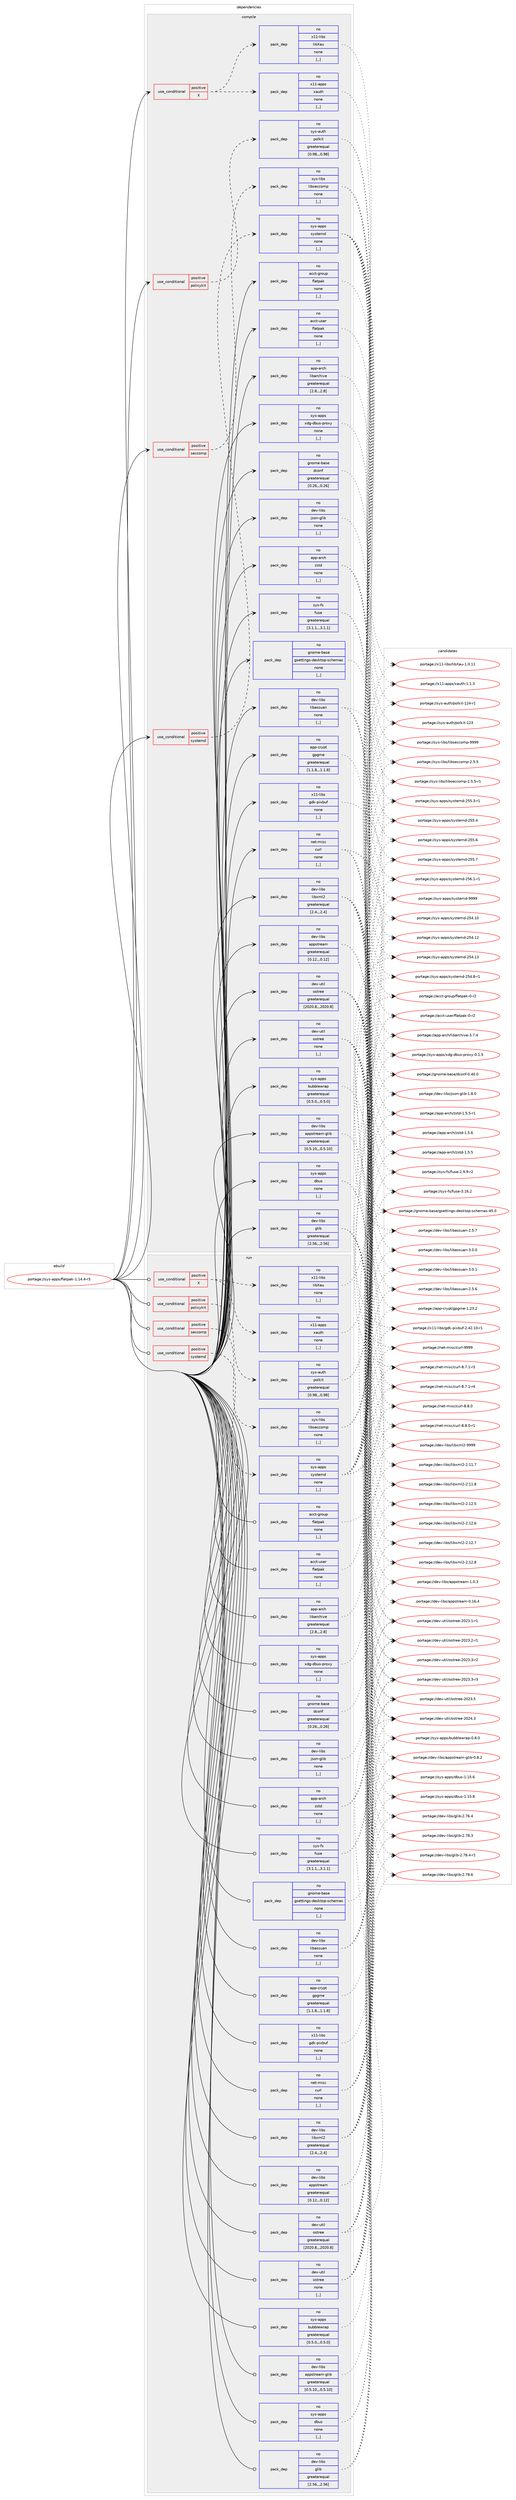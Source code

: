 digraph prolog {

# *************
# Graph options
# *************

newrank=true;
concentrate=true;
compound=true;
graph [rankdir=LR,fontname=Helvetica,fontsize=10,ranksep=1.5];#, ranksep=2.5, nodesep=0.2];
edge  [arrowhead=vee];
node  [fontname=Helvetica,fontsize=10];

# **********
# The ebuild
# **********

subgraph cluster_leftcol {
color=gray;
rank=same;
label=<<i>ebuild</i>>;
id [label="portage://sys-apps/flatpak-1.14.4-r3", color=red, width=4, href="../sys-apps/flatpak-1.14.4-r3.svg"];
}

# ****************
# The dependencies
# ****************

subgraph cluster_midcol {
color=gray;
label=<<i>dependencies</i>>;
subgraph cluster_compile {
fillcolor="#eeeeee";
style=filled;
label=<<i>compile</i>>;
subgraph cond108180 {
dependency409976 [label=<<TABLE BORDER="0" CELLBORDER="1" CELLSPACING="0" CELLPADDING="4"><TR><TD ROWSPAN="3" CELLPADDING="10">use_conditional</TD></TR><TR><TD>positive</TD></TR><TR><TD>X</TD></TR></TABLE>>, shape=none, color=red];
subgraph pack298942 {
dependency409977 [label=<<TABLE BORDER="0" CELLBORDER="1" CELLSPACING="0" CELLPADDING="4" WIDTH="220"><TR><TD ROWSPAN="6" CELLPADDING="30">pack_dep</TD></TR><TR><TD WIDTH="110">no</TD></TR><TR><TD>x11-apps</TD></TR><TR><TD>xauth</TD></TR><TR><TD>none</TD></TR><TR><TD>[,,]</TD></TR></TABLE>>, shape=none, color=blue];
}
dependency409976:e -> dependency409977:w [weight=20,style="dashed",arrowhead="vee"];
subgraph pack298943 {
dependency409978 [label=<<TABLE BORDER="0" CELLBORDER="1" CELLSPACING="0" CELLPADDING="4" WIDTH="220"><TR><TD ROWSPAN="6" CELLPADDING="30">pack_dep</TD></TR><TR><TD WIDTH="110">no</TD></TR><TR><TD>x11-libs</TD></TR><TR><TD>libXau</TD></TR><TR><TD>none</TD></TR><TR><TD>[,,]</TD></TR></TABLE>>, shape=none, color=blue];
}
dependency409976:e -> dependency409978:w [weight=20,style="dashed",arrowhead="vee"];
}
id:e -> dependency409976:w [weight=20,style="solid",arrowhead="vee"];
subgraph cond108181 {
dependency409979 [label=<<TABLE BORDER="0" CELLBORDER="1" CELLSPACING="0" CELLPADDING="4"><TR><TD ROWSPAN="3" CELLPADDING="10">use_conditional</TD></TR><TR><TD>positive</TD></TR><TR><TD>policykit</TD></TR></TABLE>>, shape=none, color=red];
subgraph pack298944 {
dependency409980 [label=<<TABLE BORDER="0" CELLBORDER="1" CELLSPACING="0" CELLPADDING="4" WIDTH="220"><TR><TD ROWSPAN="6" CELLPADDING="30">pack_dep</TD></TR><TR><TD WIDTH="110">no</TD></TR><TR><TD>sys-auth</TD></TR><TR><TD>polkit</TD></TR><TR><TD>greaterequal</TD></TR><TR><TD>[0.98,,,0.98]</TD></TR></TABLE>>, shape=none, color=blue];
}
dependency409979:e -> dependency409980:w [weight=20,style="dashed",arrowhead="vee"];
}
id:e -> dependency409979:w [weight=20,style="solid",arrowhead="vee"];
subgraph cond108182 {
dependency409981 [label=<<TABLE BORDER="0" CELLBORDER="1" CELLSPACING="0" CELLPADDING="4"><TR><TD ROWSPAN="3" CELLPADDING="10">use_conditional</TD></TR><TR><TD>positive</TD></TR><TR><TD>seccomp</TD></TR></TABLE>>, shape=none, color=red];
subgraph pack298945 {
dependency409982 [label=<<TABLE BORDER="0" CELLBORDER="1" CELLSPACING="0" CELLPADDING="4" WIDTH="220"><TR><TD ROWSPAN="6" CELLPADDING="30">pack_dep</TD></TR><TR><TD WIDTH="110">no</TD></TR><TR><TD>sys-libs</TD></TR><TR><TD>libseccomp</TD></TR><TR><TD>none</TD></TR><TR><TD>[,,]</TD></TR></TABLE>>, shape=none, color=blue];
}
dependency409981:e -> dependency409982:w [weight=20,style="dashed",arrowhead="vee"];
}
id:e -> dependency409981:w [weight=20,style="solid",arrowhead="vee"];
subgraph cond108183 {
dependency409983 [label=<<TABLE BORDER="0" CELLBORDER="1" CELLSPACING="0" CELLPADDING="4"><TR><TD ROWSPAN="3" CELLPADDING="10">use_conditional</TD></TR><TR><TD>positive</TD></TR><TR><TD>systemd</TD></TR></TABLE>>, shape=none, color=red];
subgraph pack298946 {
dependency409984 [label=<<TABLE BORDER="0" CELLBORDER="1" CELLSPACING="0" CELLPADDING="4" WIDTH="220"><TR><TD ROWSPAN="6" CELLPADDING="30">pack_dep</TD></TR><TR><TD WIDTH="110">no</TD></TR><TR><TD>sys-apps</TD></TR><TR><TD>systemd</TD></TR><TR><TD>none</TD></TR><TR><TD>[,,]</TD></TR></TABLE>>, shape=none, color=blue];
}
dependency409983:e -> dependency409984:w [weight=20,style="dashed",arrowhead="vee"];
}
id:e -> dependency409983:w [weight=20,style="solid",arrowhead="vee"];
subgraph pack298947 {
dependency409985 [label=<<TABLE BORDER="0" CELLBORDER="1" CELLSPACING="0" CELLPADDING="4" WIDTH="220"><TR><TD ROWSPAN="6" CELLPADDING="30">pack_dep</TD></TR><TR><TD WIDTH="110">no</TD></TR><TR><TD>acct-group</TD></TR><TR><TD>flatpak</TD></TR><TR><TD>none</TD></TR><TR><TD>[,,]</TD></TR></TABLE>>, shape=none, color=blue];
}
id:e -> dependency409985:w [weight=20,style="solid",arrowhead="vee"];
subgraph pack298948 {
dependency409986 [label=<<TABLE BORDER="0" CELLBORDER="1" CELLSPACING="0" CELLPADDING="4" WIDTH="220"><TR><TD ROWSPAN="6" CELLPADDING="30">pack_dep</TD></TR><TR><TD WIDTH="110">no</TD></TR><TR><TD>acct-user</TD></TR><TR><TD>flatpak</TD></TR><TR><TD>none</TD></TR><TR><TD>[,,]</TD></TR></TABLE>>, shape=none, color=blue];
}
id:e -> dependency409986:w [weight=20,style="solid",arrowhead="vee"];
subgraph pack298949 {
dependency409987 [label=<<TABLE BORDER="0" CELLBORDER="1" CELLSPACING="0" CELLPADDING="4" WIDTH="220"><TR><TD ROWSPAN="6" CELLPADDING="30">pack_dep</TD></TR><TR><TD WIDTH="110">no</TD></TR><TR><TD>app-arch</TD></TR><TR><TD>libarchive</TD></TR><TR><TD>greaterequal</TD></TR><TR><TD>[2.8,,,2.8]</TD></TR></TABLE>>, shape=none, color=blue];
}
id:e -> dependency409987:w [weight=20,style="solid",arrowhead="vee"];
subgraph pack298950 {
dependency409988 [label=<<TABLE BORDER="0" CELLBORDER="1" CELLSPACING="0" CELLPADDING="4" WIDTH="220"><TR><TD ROWSPAN="6" CELLPADDING="30">pack_dep</TD></TR><TR><TD WIDTH="110">no</TD></TR><TR><TD>app-arch</TD></TR><TR><TD>zstd</TD></TR><TR><TD>none</TD></TR><TR><TD>[,,]</TD></TR></TABLE>>, shape=none, color=blue];
}
id:e -> dependency409988:w [weight=20,style="solid",arrowhead="vee"];
subgraph pack298951 {
dependency409989 [label=<<TABLE BORDER="0" CELLBORDER="1" CELLSPACING="0" CELLPADDING="4" WIDTH="220"><TR><TD ROWSPAN="6" CELLPADDING="30">pack_dep</TD></TR><TR><TD WIDTH="110">no</TD></TR><TR><TD>app-crypt</TD></TR><TR><TD>gpgme</TD></TR><TR><TD>greaterequal</TD></TR><TR><TD>[1.1.8,,,1.1.8]</TD></TR></TABLE>>, shape=none, color=blue];
}
id:e -> dependency409989:w [weight=20,style="solid",arrowhead="vee"];
subgraph pack298952 {
dependency409990 [label=<<TABLE BORDER="0" CELLBORDER="1" CELLSPACING="0" CELLPADDING="4" WIDTH="220"><TR><TD ROWSPAN="6" CELLPADDING="30">pack_dep</TD></TR><TR><TD WIDTH="110">no</TD></TR><TR><TD>dev-libs</TD></TR><TR><TD>appstream</TD></TR><TR><TD>greaterequal</TD></TR><TR><TD>[0.12,,,0.12]</TD></TR></TABLE>>, shape=none, color=blue];
}
id:e -> dependency409990:w [weight=20,style="solid",arrowhead="vee"];
subgraph pack298953 {
dependency409991 [label=<<TABLE BORDER="0" CELLBORDER="1" CELLSPACING="0" CELLPADDING="4" WIDTH="220"><TR><TD ROWSPAN="6" CELLPADDING="30">pack_dep</TD></TR><TR><TD WIDTH="110">no</TD></TR><TR><TD>dev-libs</TD></TR><TR><TD>appstream-glib</TD></TR><TR><TD>greaterequal</TD></TR><TR><TD>[0.5.10,,,0.5.10]</TD></TR></TABLE>>, shape=none, color=blue];
}
id:e -> dependency409991:w [weight=20,style="solid",arrowhead="vee"];
subgraph pack298954 {
dependency409992 [label=<<TABLE BORDER="0" CELLBORDER="1" CELLSPACING="0" CELLPADDING="4" WIDTH="220"><TR><TD ROWSPAN="6" CELLPADDING="30">pack_dep</TD></TR><TR><TD WIDTH="110">no</TD></TR><TR><TD>dev-libs</TD></TR><TR><TD>glib</TD></TR><TR><TD>greaterequal</TD></TR><TR><TD>[2.56,,,2.56]</TD></TR></TABLE>>, shape=none, color=blue];
}
id:e -> dependency409992:w [weight=20,style="solid",arrowhead="vee"];
subgraph pack298955 {
dependency409993 [label=<<TABLE BORDER="0" CELLBORDER="1" CELLSPACING="0" CELLPADDING="4" WIDTH="220"><TR><TD ROWSPAN="6" CELLPADDING="30">pack_dep</TD></TR><TR><TD WIDTH="110">no</TD></TR><TR><TD>dev-libs</TD></TR><TR><TD>json-glib</TD></TR><TR><TD>none</TD></TR><TR><TD>[,,]</TD></TR></TABLE>>, shape=none, color=blue];
}
id:e -> dependency409993:w [weight=20,style="solid",arrowhead="vee"];
subgraph pack298956 {
dependency409994 [label=<<TABLE BORDER="0" CELLBORDER="1" CELLSPACING="0" CELLPADDING="4" WIDTH="220"><TR><TD ROWSPAN="6" CELLPADDING="30">pack_dep</TD></TR><TR><TD WIDTH="110">no</TD></TR><TR><TD>dev-libs</TD></TR><TR><TD>libassuan</TD></TR><TR><TD>none</TD></TR><TR><TD>[,,]</TD></TR></TABLE>>, shape=none, color=blue];
}
id:e -> dependency409994:w [weight=20,style="solid",arrowhead="vee"];
subgraph pack298957 {
dependency409995 [label=<<TABLE BORDER="0" CELLBORDER="1" CELLSPACING="0" CELLPADDING="4" WIDTH="220"><TR><TD ROWSPAN="6" CELLPADDING="30">pack_dep</TD></TR><TR><TD WIDTH="110">no</TD></TR><TR><TD>dev-libs</TD></TR><TR><TD>libxml2</TD></TR><TR><TD>greaterequal</TD></TR><TR><TD>[2.4,,,2.4]</TD></TR></TABLE>>, shape=none, color=blue];
}
id:e -> dependency409995:w [weight=20,style="solid",arrowhead="vee"];
subgraph pack298958 {
dependency409996 [label=<<TABLE BORDER="0" CELLBORDER="1" CELLSPACING="0" CELLPADDING="4" WIDTH="220"><TR><TD ROWSPAN="6" CELLPADDING="30">pack_dep</TD></TR><TR><TD WIDTH="110">no</TD></TR><TR><TD>dev-util</TD></TR><TR><TD>ostree</TD></TR><TR><TD>greaterequal</TD></TR><TR><TD>[2020.8,,,2020.8]</TD></TR></TABLE>>, shape=none, color=blue];
}
id:e -> dependency409996:w [weight=20,style="solid",arrowhead="vee"];
subgraph pack298959 {
dependency409997 [label=<<TABLE BORDER="0" CELLBORDER="1" CELLSPACING="0" CELLPADDING="4" WIDTH="220"><TR><TD ROWSPAN="6" CELLPADDING="30">pack_dep</TD></TR><TR><TD WIDTH="110">no</TD></TR><TR><TD>dev-util</TD></TR><TR><TD>ostree</TD></TR><TR><TD>none</TD></TR><TR><TD>[,,]</TD></TR></TABLE>>, shape=none, color=blue];
}
id:e -> dependency409997:w [weight=20,style="solid",arrowhead="vee"];
subgraph pack298960 {
dependency409998 [label=<<TABLE BORDER="0" CELLBORDER="1" CELLSPACING="0" CELLPADDING="4" WIDTH="220"><TR><TD ROWSPAN="6" CELLPADDING="30">pack_dep</TD></TR><TR><TD WIDTH="110">no</TD></TR><TR><TD>gnome-base</TD></TR><TR><TD>dconf</TD></TR><TR><TD>greaterequal</TD></TR><TR><TD>[0.26,,,0.26]</TD></TR></TABLE>>, shape=none, color=blue];
}
id:e -> dependency409998:w [weight=20,style="solid",arrowhead="vee"];
subgraph pack298961 {
dependency409999 [label=<<TABLE BORDER="0" CELLBORDER="1" CELLSPACING="0" CELLPADDING="4" WIDTH="220"><TR><TD ROWSPAN="6" CELLPADDING="30">pack_dep</TD></TR><TR><TD WIDTH="110">no</TD></TR><TR><TD>gnome-base</TD></TR><TR><TD>gsettings-desktop-schemas</TD></TR><TR><TD>none</TD></TR><TR><TD>[,,]</TD></TR></TABLE>>, shape=none, color=blue];
}
id:e -> dependency409999:w [weight=20,style="solid",arrowhead="vee"];
subgraph pack298962 {
dependency410000 [label=<<TABLE BORDER="0" CELLBORDER="1" CELLSPACING="0" CELLPADDING="4" WIDTH="220"><TR><TD ROWSPAN="6" CELLPADDING="30">pack_dep</TD></TR><TR><TD WIDTH="110">no</TD></TR><TR><TD>net-misc</TD></TR><TR><TD>curl</TD></TR><TR><TD>none</TD></TR><TR><TD>[,,]</TD></TR></TABLE>>, shape=none, color=blue];
}
id:e -> dependency410000:w [weight=20,style="solid",arrowhead="vee"];
subgraph pack298963 {
dependency410001 [label=<<TABLE BORDER="0" CELLBORDER="1" CELLSPACING="0" CELLPADDING="4" WIDTH="220"><TR><TD ROWSPAN="6" CELLPADDING="30">pack_dep</TD></TR><TR><TD WIDTH="110">no</TD></TR><TR><TD>sys-apps</TD></TR><TR><TD>bubblewrap</TD></TR><TR><TD>greaterequal</TD></TR><TR><TD>[0.5.0,,,0.5.0]</TD></TR></TABLE>>, shape=none, color=blue];
}
id:e -> dependency410001:w [weight=20,style="solid",arrowhead="vee"];
subgraph pack298964 {
dependency410002 [label=<<TABLE BORDER="0" CELLBORDER="1" CELLSPACING="0" CELLPADDING="4" WIDTH="220"><TR><TD ROWSPAN="6" CELLPADDING="30">pack_dep</TD></TR><TR><TD WIDTH="110">no</TD></TR><TR><TD>sys-apps</TD></TR><TR><TD>dbus</TD></TR><TR><TD>none</TD></TR><TR><TD>[,,]</TD></TR></TABLE>>, shape=none, color=blue];
}
id:e -> dependency410002:w [weight=20,style="solid",arrowhead="vee"];
subgraph pack298965 {
dependency410003 [label=<<TABLE BORDER="0" CELLBORDER="1" CELLSPACING="0" CELLPADDING="4" WIDTH="220"><TR><TD ROWSPAN="6" CELLPADDING="30">pack_dep</TD></TR><TR><TD WIDTH="110">no</TD></TR><TR><TD>sys-apps</TD></TR><TR><TD>xdg-dbus-proxy</TD></TR><TR><TD>none</TD></TR><TR><TD>[,,]</TD></TR></TABLE>>, shape=none, color=blue];
}
id:e -> dependency410003:w [weight=20,style="solid",arrowhead="vee"];
subgraph pack298966 {
dependency410004 [label=<<TABLE BORDER="0" CELLBORDER="1" CELLSPACING="0" CELLPADDING="4" WIDTH="220"><TR><TD ROWSPAN="6" CELLPADDING="30">pack_dep</TD></TR><TR><TD WIDTH="110">no</TD></TR><TR><TD>sys-fs</TD></TR><TR><TD>fuse</TD></TR><TR><TD>greaterequal</TD></TR><TR><TD>[3.1.1,,,3.1.1]</TD></TR></TABLE>>, shape=none, color=blue];
}
id:e -> dependency410004:w [weight=20,style="solid",arrowhead="vee"];
subgraph pack298967 {
dependency410005 [label=<<TABLE BORDER="0" CELLBORDER="1" CELLSPACING="0" CELLPADDING="4" WIDTH="220"><TR><TD ROWSPAN="6" CELLPADDING="30">pack_dep</TD></TR><TR><TD WIDTH="110">no</TD></TR><TR><TD>x11-libs</TD></TR><TR><TD>gdk-pixbuf</TD></TR><TR><TD>none</TD></TR><TR><TD>[,,]</TD></TR></TABLE>>, shape=none, color=blue];
}
id:e -> dependency410005:w [weight=20,style="solid",arrowhead="vee"];
}
subgraph cluster_compileandrun {
fillcolor="#eeeeee";
style=filled;
label=<<i>compile and run</i>>;
}
subgraph cluster_run {
fillcolor="#eeeeee";
style=filled;
label=<<i>run</i>>;
subgraph cond108184 {
dependency410006 [label=<<TABLE BORDER="0" CELLBORDER="1" CELLSPACING="0" CELLPADDING="4"><TR><TD ROWSPAN="3" CELLPADDING="10">use_conditional</TD></TR><TR><TD>positive</TD></TR><TR><TD>X</TD></TR></TABLE>>, shape=none, color=red];
subgraph pack298968 {
dependency410007 [label=<<TABLE BORDER="0" CELLBORDER="1" CELLSPACING="0" CELLPADDING="4" WIDTH="220"><TR><TD ROWSPAN="6" CELLPADDING="30">pack_dep</TD></TR><TR><TD WIDTH="110">no</TD></TR><TR><TD>x11-apps</TD></TR><TR><TD>xauth</TD></TR><TR><TD>none</TD></TR><TR><TD>[,,]</TD></TR></TABLE>>, shape=none, color=blue];
}
dependency410006:e -> dependency410007:w [weight=20,style="dashed",arrowhead="vee"];
subgraph pack298969 {
dependency410008 [label=<<TABLE BORDER="0" CELLBORDER="1" CELLSPACING="0" CELLPADDING="4" WIDTH="220"><TR><TD ROWSPAN="6" CELLPADDING="30">pack_dep</TD></TR><TR><TD WIDTH="110">no</TD></TR><TR><TD>x11-libs</TD></TR><TR><TD>libXau</TD></TR><TR><TD>none</TD></TR><TR><TD>[,,]</TD></TR></TABLE>>, shape=none, color=blue];
}
dependency410006:e -> dependency410008:w [weight=20,style="dashed",arrowhead="vee"];
}
id:e -> dependency410006:w [weight=20,style="solid",arrowhead="odot"];
subgraph cond108185 {
dependency410009 [label=<<TABLE BORDER="0" CELLBORDER="1" CELLSPACING="0" CELLPADDING="4"><TR><TD ROWSPAN="3" CELLPADDING="10">use_conditional</TD></TR><TR><TD>positive</TD></TR><TR><TD>policykit</TD></TR></TABLE>>, shape=none, color=red];
subgraph pack298970 {
dependency410010 [label=<<TABLE BORDER="0" CELLBORDER="1" CELLSPACING="0" CELLPADDING="4" WIDTH="220"><TR><TD ROWSPAN="6" CELLPADDING="30">pack_dep</TD></TR><TR><TD WIDTH="110">no</TD></TR><TR><TD>sys-auth</TD></TR><TR><TD>polkit</TD></TR><TR><TD>greaterequal</TD></TR><TR><TD>[0.98,,,0.98]</TD></TR></TABLE>>, shape=none, color=blue];
}
dependency410009:e -> dependency410010:w [weight=20,style="dashed",arrowhead="vee"];
}
id:e -> dependency410009:w [weight=20,style="solid",arrowhead="odot"];
subgraph cond108186 {
dependency410011 [label=<<TABLE BORDER="0" CELLBORDER="1" CELLSPACING="0" CELLPADDING="4"><TR><TD ROWSPAN="3" CELLPADDING="10">use_conditional</TD></TR><TR><TD>positive</TD></TR><TR><TD>seccomp</TD></TR></TABLE>>, shape=none, color=red];
subgraph pack298971 {
dependency410012 [label=<<TABLE BORDER="0" CELLBORDER="1" CELLSPACING="0" CELLPADDING="4" WIDTH="220"><TR><TD ROWSPAN="6" CELLPADDING="30">pack_dep</TD></TR><TR><TD WIDTH="110">no</TD></TR><TR><TD>sys-libs</TD></TR><TR><TD>libseccomp</TD></TR><TR><TD>none</TD></TR><TR><TD>[,,]</TD></TR></TABLE>>, shape=none, color=blue];
}
dependency410011:e -> dependency410012:w [weight=20,style="dashed",arrowhead="vee"];
}
id:e -> dependency410011:w [weight=20,style="solid",arrowhead="odot"];
subgraph cond108187 {
dependency410013 [label=<<TABLE BORDER="0" CELLBORDER="1" CELLSPACING="0" CELLPADDING="4"><TR><TD ROWSPAN="3" CELLPADDING="10">use_conditional</TD></TR><TR><TD>positive</TD></TR><TR><TD>systemd</TD></TR></TABLE>>, shape=none, color=red];
subgraph pack298972 {
dependency410014 [label=<<TABLE BORDER="0" CELLBORDER="1" CELLSPACING="0" CELLPADDING="4" WIDTH="220"><TR><TD ROWSPAN="6" CELLPADDING="30">pack_dep</TD></TR><TR><TD WIDTH="110">no</TD></TR><TR><TD>sys-apps</TD></TR><TR><TD>systemd</TD></TR><TR><TD>none</TD></TR><TR><TD>[,,]</TD></TR></TABLE>>, shape=none, color=blue];
}
dependency410013:e -> dependency410014:w [weight=20,style="dashed",arrowhead="vee"];
}
id:e -> dependency410013:w [weight=20,style="solid",arrowhead="odot"];
subgraph pack298973 {
dependency410015 [label=<<TABLE BORDER="0" CELLBORDER="1" CELLSPACING="0" CELLPADDING="4" WIDTH="220"><TR><TD ROWSPAN="6" CELLPADDING="30">pack_dep</TD></TR><TR><TD WIDTH="110">no</TD></TR><TR><TD>acct-group</TD></TR><TR><TD>flatpak</TD></TR><TR><TD>none</TD></TR><TR><TD>[,,]</TD></TR></TABLE>>, shape=none, color=blue];
}
id:e -> dependency410015:w [weight=20,style="solid",arrowhead="odot"];
subgraph pack298974 {
dependency410016 [label=<<TABLE BORDER="0" CELLBORDER="1" CELLSPACING="0" CELLPADDING="4" WIDTH="220"><TR><TD ROWSPAN="6" CELLPADDING="30">pack_dep</TD></TR><TR><TD WIDTH="110">no</TD></TR><TR><TD>acct-user</TD></TR><TR><TD>flatpak</TD></TR><TR><TD>none</TD></TR><TR><TD>[,,]</TD></TR></TABLE>>, shape=none, color=blue];
}
id:e -> dependency410016:w [weight=20,style="solid",arrowhead="odot"];
subgraph pack298975 {
dependency410017 [label=<<TABLE BORDER="0" CELLBORDER="1" CELLSPACING="0" CELLPADDING="4" WIDTH="220"><TR><TD ROWSPAN="6" CELLPADDING="30">pack_dep</TD></TR><TR><TD WIDTH="110">no</TD></TR><TR><TD>app-arch</TD></TR><TR><TD>libarchive</TD></TR><TR><TD>greaterequal</TD></TR><TR><TD>[2.8,,,2.8]</TD></TR></TABLE>>, shape=none, color=blue];
}
id:e -> dependency410017:w [weight=20,style="solid",arrowhead="odot"];
subgraph pack298976 {
dependency410018 [label=<<TABLE BORDER="0" CELLBORDER="1" CELLSPACING="0" CELLPADDING="4" WIDTH="220"><TR><TD ROWSPAN="6" CELLPADDING="30">pack_dep</TD></TR><TR><TD WIDTH="110">no</TD></TR><TR><TD>app-arch</TD></TR><TR><TD>zstd</TD></TR><TR><TD>none</TD></TR><TR><TD>[,,]</TD></TR></TABLE>>, shape=none, color=blue];
}
id:e -> dependency410018:w [weight=20,style="solid",arrowhead="odot"];
subgraph pack298977 {
dependency410019 [label=<<TABLE BORDER="0" CELLBORDER="1" CELLSPACING="0" CELLPADDING="4" WIDTH="220"><TR><TD ROWSPAN="6" CELLPADDING="30">pack_dep</TD></TR><TR><TD WIDTH="110">no</TD></TR><TR><TD>app-crypt</TD></TR><TR><TD>gpgme</TD></TR><TR><TD>greaterequal</TD></TR><TR><TD>[1.1.8,,,1.1.8]</TD></TR></TABLE>>, shape=none, color=blue];
}
id:e -> dependency410019:w [weight=20,style="solid",arrowhead="odot"];
subgraph pack298978 {
dependency410020 [label=<<TABLE BORDER="0" CELLBORDER="1" CELLSPACING="0" CELLPADDING="4" WIDTH="220"><TR><TD ROWSPAN="6" CELLPADDING="30">pack_dep</TD></TR><TR><TD WIDTH="110">no</TD></TR><TR><TD>dev-libs</TD></TR><TR><TD>appstream</TD></TR><TR><TD>greaterequal</TD></TR><TR><TD>[0.12,,,0.12]</TD></TR></TABLE>>, shape=none, color=blue];
}
id:e -> dependency410020:w [weight=20,style="solid",arrowhead="odot"];
subgraph pack298979 {
dependency410021 [label=<<TABLE BORDER="0" CELLBORDER="1" CELLSPACING="0" CELLPADDING="4" WIDTH="220"><TR><TD ROWSPAN="6" CELLPADDING="30">pack_dep</TD></TR><TR><TD WIDTH="110">no</TD></TR><TR><TD>dev-libs</TD></TR><TR><TD>appstream-glib</TD></TR><TR><TD>greaterequal</TD></TR><TR><TD>[0.5.10,,,0.5.10]</TD></TR></TABLE>>, shape=none, color=blue];
}
id:e -> dependency410021:w [weight=20,style="solid",arrowhead="odot"];
subgraph pack298980 {
dependency410022 [label=<<TABLE BORDER="0" CELLBORDER="1" CELLSPACING="0" CELLPADDING="4" WIDTH="220"><TR><TD ROWSPAN="6" CELLPADDING="30">pack_dep</TD></TR><TR><TD WIDTH="110">no</TD></TR><TR><TD>dev-libs</TD></TR><TR><TD>glib</TD></TR><TR><TD>greaterequal</TD></TR><TR><TD>[2.56,,,2.56]</TD></TR></TABLE>>, shape=none, color=blue];
}
id:e -> dependency410022:w [weight=20,style="solid",arrowhead="odot"];
subgraph pack298981 {
dependency410023 [label=<<TABLE BORDER="0" CELLBORDER="1" CELLSPACING="0" CELLPADDING="4" WIDTH="220"><TR><TD ROWSPAN="6" CELLPADDING="30">pack_dep</TD></TR><TR><TD WIDTH="110">no</TD></TR><TR><TD>dev-libs</TD></TR><TR><TD>json-glib</TD></TR><TR><TD>none</TD></TR><TR><TD>[,,]</TD></TR></TABLE>>, shape=none, color=blue];
}
id:e -> dependency410023:w [weight=20,style="solid",arrowhead="odot"];
subgraph pack298982 {
dependency410024 [label=<<TABLE BORDER="0" CELLBORDER="1" CELLSPACING="0" CELLPADDING="4" WIDTH="220"><TR><TD ROWSPAN="6" CELLPADDING="30">pack_dep</TD></TR><TR><TD WIDTH="110">no</TD></TR><TR><TD>dev-libs</TD></TR><TR><TD>libassuan</TD></TR><TR><TD>none</TD></TR><TR><TD>[,,]</TD></TR></TABLE>>, shape=none, color=blue];
}
id:e -> dependency410024:w [weight=20,style="solid",arrowhead="odot"];
subgraph pack298983 {
dependency410025 [label=<<TABLE BORDER="0" CELLBORDER="1" CELLSPACING="0" CELLPADDING="4" WIDTH="220"><TR><TD ROWSPAN="6" CELLPADDING="30">pack_dep</TD></TR><TR><TD WIDTH="110">no</TD></TR><TR><TD>dev-libs</TD></TR><TR><TD>libxml2</TD></TR><TR><TD>greaterequal</TD></TR><TR><TD>[2.4,,,2.4]</TD></TR></TABLE>>, shape=none, color=blue];
}
id:e -> dependency410025:w [weight=20,style="solid",arrowhead="odot"];
subgraph pack298984 {
dependency410026 [label=<<TABLE BORDER="0" CELLBORDER="1" CELLSPACING="0" CELLPADDING="4" WIDTH="220"><TR><TD ROWSPAN="6" CELLPADDING="30">pack_dep</TD></TR><TR><TD WIDTH="110">no</TD></TR><TR><TD>dev-util</TD></TR><TR><TD>ostree</TD></TR><TR><TD>greaterequal</TD></TR><TR><TD>[2020.8,,,2020.8]</TD></TR></TABLE>>, shape=none, color=blue];
}
id:e -> dependency410026:w [weight=20,style="solid",arrowhead="odot"];
subgraph pack298985 {
dependency410027 [label=<<TABLE BORDER="0" CELLBORDER="1" CELLSPACING="0" CELLPADDING="4" WIDTH="220"><TR><TD ROWSPAN="6" CELLPADDING="30">pack_dep</TD></TR><TR><TD WIDTH="110">no</TD></TR><TR><TD>dev-util</TD></TR><TR><TD>ostree</TD></TR><TR><TD>none</TD></TR><TR><TD>[,,]</TD></TR></TABLE>>, shape=none, color=blue];
}
id:e -> dependency410027:w [weight=20,style="solid",arrowhead="odot"];
subgraph pack298986 {
dependency410028 [label=<<TABLE BORDER="0" CELLBORDER="1" CELLSPACING="0" CELLPADDING="4" WIDTH="220"><TR><TD ROWSPAN="6" CELLPADDING="30">pack_dep</TD></TR><TR><TD WIDTH="110">no</TD></TR><TR><TD>gnome-base</TD></TR><TR><TD>dconf</TD></TR><TR><TD>greaterequal</TD></TR><TR><TD>[0.26,,,0.26]</TD></TR></TABLE>>, shape=none, color=blue];
}
id:e -> dependency410028:w [weight=20,style="solid",arrowhead="odot"];
subgraph pack298987 {
dependency410029 [label=<<TABLE BORDER="0" CELLBORDER="1" CELLSPACING="0" CELLPADDING="4" WIDTH="220"><TR><TD ROWSPAN="6" CELLPADDING="30">pack_dep</TD></TR><TR><TD WIDTH="110">no</TD></TR><TR><TD>gnome-base</TD></TR><TR><TD>gsettings-desktop-schemas</TD></TR><TR><TD>none</TD></TR><TR><TD>[,,]</TD></TR></TABLE>>, shape=none, color=blue];
}
id:e -> dependency410029:w [weight=20,style="solid",arrowhead="odot"];
subgraph pack298988 {
dependency410030 [label=<<TABLE BORDER="0" CELLBORDER="1" CELLSPACING="0" CELLPADDING="4" WIDTH="220"><TR><TD ROWSPAN="6" CELLPADDING="30">pack_dep</TD></TR><TR><TD WIDTH="110">no</TD></TR><TR><TD>net-misc</TD></TR><TR><TD>curl</TD></TR><TR><TD>none</TD></TR><TR><TD>[,,]</TD></TR></TABLE>>, shape=none, color=blue];
}
id:e -> dependency410030:w [weight=20,style="solid",arrowhead="odot"];
subgraph pack298989 {
dependency410031 [label=<<TABLE BORDER="0" CELLBORDER="1" CELLSPACING="0" CELLPADDING="4" WIDTH="220"><TR><TD ROWSPAN="6" CELLPADDING="30">pack_dep</TD></TR><TR><TD WIDTH="110">no</TD></TR><TR><TD>sys-apps</TD></TR><TR><TD>bubblewrap</TD></TR><TR><TD>greaterequal</TD></TR><TR><TD>[0.5.0,,,0.5.0]</TD></TR></TABLE>>, shape=none, color=blue];
}
id:e -> dependency410031:w [weight=20,style="solid",arrowhead="odot"];
subgraph pack298990 {
dependency410032 [label=<<TABLE BORDER="0" CELLBORDER="1" CELLSPACING="0" CELLPADDING="4" WIDTH="220"><TR><TD ROWSPAN="6" CELLPADDING="30">pack_dep</TD></TR><TR><TD WIDTH="110">no</TD></TR><TR><TD>sys-apps</TD></TR><TR><TD>dbus</TD></TR><TR><TD>none</TD></TR><TR><TD>[,,]</TD></TR></TABLE>>, shape=none, color=blue];
}
id:e -> dependency410032:w [weight=20,style="solid",arrowhead="odot"];
subgraph pack298991 {
dependency410033 [label=<<TABLE BORDER="0" CELLBORDER="1" CELLSPACING="0" CELLPADDING="4" WIDTH="220"><TR><TD ROWSPAN="6" CELLPADDING="30">pack_dep</TD></TR><TR><TD WIDTH="110">no</TD></TR><TR><TD>sys-apps</TD></TR><TR><TD>xdg-dbus-proxy</TD></TR><TR><TD>none</TD></TR><TR><TD>[,,]</TD></TR></TABLE>>, shape=none, color=blue];
}
id:e -> dependency410033:w [weight=20,style="solid",arrowhead="odot"];
subgraph pack298992 {
dependency410034 [label=<<TABLE BORDER="0" CELLBORDER="1" CELLSPACING="0" CELLPADDING="4" WIDTH="220"><TR><TD ROWSPAN="6" CELLPADDING="30">pack_dep</TD></TR><TR><TD WIDTH="110">no</TD></TR><TR><TD>sys-fs</TD></TR><TR><TD>fuse</TD></TR><TR><TD>greaterequal</TD></TR><TR><TD>[3.1.1,,,3.1.1]</TD></TR></TABLE>>, shape=none, color=blue];
}
id:e -> dependency410034:w [weight=20,style="solid",arrowhead="odot"];
subgraph pack298993 {
dependency410035 [label=<<TABLE BORDER="0" CELLBORDER="1" CELLSPACING="0" CELLPADDING="4" WIDTH="220"><TR><TD ROWSPAN="6" CELLPADDING="30">pack_dep</TD></TR><TR><TD WIDTH="110">no</TD></TR><TR><TD>x11-libs</TD></TR><TR><TD>gdk-pixbuf</TD></TR><TR><TD>none</TD></TR><TR><TD>[,,]</TD></TR></TABLE>>, shape=none, color=blue];
}
id:e -> dependency410035:w [weight=20,style="solid",arrowhead="odot"];
}
}

# **************
# The candidates
# **************

subgraph cluster_choices {
rank=same;
color=gray;
label=<<i>candidates</i>>;

subgraph choice298942 {
color=black;
nodesep=1;
choice120494945971121121154712097117116104454946494651 [label="portage://x11-apps/xauth-1.1.3", color=red, width=4,href="../x11-apps/xauth-1.1.3.svg"];
dependency409977:e -> choice120494945971121121154712097117116104454946494651:w [style=dotted,weight="100"];
}
subgraph choice298943 {
color=black;
nodesep=1;
choice120494945108105981154710810598889711745494648464949 [label="portage://x11-libs/libXau-1.0.11", color=red, width=4,href="../x11-libs/libXau-1.0.11.svg"];
dependency409978:e -> choice120494945108105981154710810598889711745494648464949:w [style=dotted,weight="100"];
}
subgraph choice298944 {
color=black;
nodesep=1;
choice11512111545971171161044711211110810710511645495051 [label="portage://sys-auth/polkit-123", color=red, width=4,href="../sys-auth/polkit-123.svg"];
choice115121115459711711610447112111108107105116454950524511449 [label="portage://sys-auth/polkit-124-r1", color=red, width=4,href="../sys-auth/polkit-124-r1.svg"];
dependency409980:e -> choice11512111545971171161044711211110810710511645495051:w [style=dotted,weight="100"];
dependency409980:e -> choice115121115459711711610447112111108107105116454950524511449:w [style=dotted,weight="100"];
}
subgraph choice298945 {
color=black;
nodesep=1;
choice115121115451081059811547108105981151019999111109112455046534653 [label="portage://sys-libs/libseccomp-2.5.5", color=red, width=4,href="../sys-libs/libseccomp-2.5.5.svg"];
choice1151211154510810598115471081059811510199991111091124550465346534511449 [label="portage://sys-libs/libseccomp-2.5.5-r1", color=red, width=4,href="../sys-libs/libseccomp-2.5.5-r1.svg"];
choice1151211154510810598115471081059811510199991111091124557575757 [label="portage://sys-libs/libseccomp-9999", color=red, width=4,href="../sys-libs/libseccomp-9999.svg"];
dependency409982:e -> choice115121115451081059811547108105981151019999111109112455046534653:w [style=dotted,weight="100"];
dependency409982:e -> choice1151211154510810598115471081059811510199991111091124550465346534511449:w [style=dotted,weight="100"];
dependency409982:e -> choice1151211154510810598115471081059811510199991111091124557575757:w [style=dotted,weight="100"];
}
subgraph choice298946 {
color=black;
nodesep=1;
choice11512111545971121121154711512111511610110910045505352464948 [label="portage://sys-apps/systemd-254.10", color=red, width=4,href="../sys-apps/systemd-254.10.svg"];
choice11512111545971121121154711512111511610110910045505352464950 [label="portage://sys-apps/systemd-254.12", color=red, width=4,href="../sys-apps/systemd-254.12.svg"];
choice11512111545971121121154711512111511610110910045505352464951 [label="portage://sys-apps/systemd-254.13", color=red, width=4,href="../sys-apps/systemd-254.13.svg"];
choice1151211154597112112115471151211151161011091004550535246564511449 [label="portage://sys-apps/systemd-254.8-r1", color=red, width=4,href="../sys-apps/systemd-254.8-r1.svg"];
choice1151211154597112112115471151211151161011091004550535346514511449 [label="portage://sys-apps/systemd-255.3-r1", color=red, width=4,href="../sys-apps/systemd-255.3-r1.svg"];
choice115121115459711211211547115121115116101109100455053534652 [label="portage://sys-apps/systemd-255.4", color=red, width=4,href="../sys-apps/systemd-255.4.svg"];
choice115121115459711211211547115121115116101109100455053534654 [label="portage://sys-apps/systemd-255.6", color=red, width=4,href="../sys-apps/systemd-255.6.svg"];
choice115121115459711211211547115121115116101109100455053534655 [label="portage://sys-apps/systemd-255.7", color=red, width=4,href="../sys-apps/systemd-255.7.svg"];
choice1151211154597112112115471151211151161011091004550535446494511449 [label="portage://sys-apps/systemd-256.1-r1", color=red, width=4,href="../sys-apps/systemd-256.1-r1.svg"];
choice1151211154597112112115471151211151161011091004557575757 [label="portage://sys-apps/systemd-9999", color=red, width=4,href="../sys-apps/systemd-9999.svg"];
dependency409984:e -> choice11512111545971121121154711512111511610110910045505352464948:w [style=dotted,weight="100"];
dependency409984:e -> choice11512111545971121121154711512111511610110910045505352464950:w [style=dotted,weight="100"];
dependency409984:e -> choice11512111545971121121154711512111511610110910045505352464951:w [style=dotted,weight="100"];
dependency409984:e -> choice1151211154597112112115471151211151161011091004550535246564511449:w [style=dotted,weight="100"];
dependency409984:e -> choice1151211154597112112115471151211151161011091004550535346514511449:w [style=dotted,weight="100"];
dependency409984:e -> choice115121115459711211211547115121115116101109100455053534652:w [style=dotted,weight="100"];
dependency409984:e -> choice115121115459711211211547115121115116101109100455053534654:w [style=dotted,weight="100"];
dependency409984:e -> choice115121115459711211211547115121115116101109100455053534655:w [style=dotted,weight="100"];
dependency409984:e -> choice1151211154597112112115471151211151161011091004550535446494511449:w [style=dotted,weight="100"];
dependency409984:e -> choice1151211154597112112115471151211151161011091004557575757:w [style=dotted,weight="100"];
}
subgraph choice298947 {
color=black;
nodesep=1;
choice9799991164510311411111711247102108971161129710745484511450 [label="portage://acct-group/flatpak-0-r2", color=red, width=4,href="../acct-group/flatpak-0-r2.svg"];
dependency409985:e -> choice9799991164510311411111711247102108971161129710745484511450:w [style=dotted,weight="100"];
}
subgraph choice298948 {
color=black;
nodesep=1;
choice9799991164511711510111447102108971161129710745484511450 [label="portage://acct-user/flatpak-0-r2", color=red, width=4,href="../acct-user/flatpak-0-r2.svg"];
dependency409986:e -> choice9799991164511711510111447102108971161129710745484511450:w [style=dotted,weight="100"];
}
subgraph choice298949 {
color=black;
nodesep=1;
choice9711211245971149910447108105989711499104105118101455146554652 [label="portage://app-arch/libarchive-3.7.4", color=red, width=4,href="../app-arch/libarchive-3.7.4.svg"];
dependency409987:e -> choice9711211245971149910447108105989711499104105118101455146554652:w [style=dotted,weight="100"];
}
subgraph choice298950 {
color=black;
nodesep=1;
choice9711211245971149910447122115116100454946534653 [label="portage://app-arch/zstd-1.5.5", color=red, width=4,href="../app-arch/zstd-1.5.5.svg"];
choice97112112459711499104471221151161004549465346534511449 [label="portage://app-arch/zstd-1.5.5-r1", color=red, width=4,href="../app-arch/zstd-1.5.5-r1.svg"];
choice9711211245971149910447122115116100454946534654 [label="portage://app-arch/zstd-1.5.6", color=red, width=4,href="../app-arch/zstd-1.5.6.svg"];
dependency409988:e -> choice9711211245971149910447122115116100454946534653:w [style=dotted,weight="100"];
dependency409988:e -> choice97112112459711499104471221151161004549465346534511449:w [style=dotted,weight="100"];
dependency409988:e -> choice9711211245971149910447122115116100454946534654:w [style=dotted,weight="100"];
}
subgraph choice298951 {
color=black;
nodesep=1;
choice9711211245991141211121164710311210310910145494650514650 [label="portage://app-crypt/gpgme-1.23.2", color=red, width=4,href="../app-crypt/gpgme-1.23.2.svg"];
dependency409989:e -> choice9711211245991141211121164710311210310910145494650514650:w [style=dotted,weight="100"];
}
subgraph choice298952 {
color=black;
nodesep=1;
choice100101118451081059811547971121121151161141019710945484649544652 [label="portage://dev-libs/appstream-0.16.4", color=red, width=4,href="../dev-libs/appstream-0.16.4.svg"];
choice1001011184510810598115479711211211511611410197109454946484651 [label="portage://dev-libs/appstream-1.0.3", color=red, width=4,href="../dev-libs/appstream-1.0.3.svg"];
dependency409990:e -> choice100101118451081059811547971121121151161141019710945484649544652:w [style=dotted,weight="100"];
dependency409990:e -> choice1001011184510810598115479711211211511611410197109454946484651:w [style=dotted,weight="100"];
}
subgraph choice298953 {
color=black;
nodesep=1;
choice10010111845108105981154797112112115116114101971094510310810598454846564650 [label="portage://dev-libs/appstream-glib-0.8.2", color=red, width=4,href="../dev-libs/appstream-glib-0.8.2.svg"];
dependency409991:e -> choice10010111845108105981154797112112115116114101971094510310810598454846564650:w [style=dotted,weight="100"];
}
subgraph choice298954 {
color=black;
nodesep=1;
choice1001011184510810598115471031081059845504655544652 [label="portage://dev-libs/glib-2.76.4", color=red, width=4,href="../dev-libs/glib-2.76.4.svg"];
choice1001011184510810598115471031081059845504655564651 [label="portage://dev-libs/glib-2.78.3", color=red, width=4,href="../dev-libs/glib-2.78.3.svg"];
choice10010111845108105981154710310810598455046555646524511449 [label="portage://dev-libs/glib-2.78.4-r1", color=red, width=4,href="../dev-libs/glib-2.78.4-r1.svg"];
choice1001011184510810598115471031081059845504655564654 [label="portage://dev-libs/glib-2.78.6", color=red, width=4,href="../dev-libs/glib-2.78.6.svg"];
dependency409992:e -> choice1001011184510810598115471031081059845504655544652:w [style=dotted,weight="100"];
dependency409992:e -> choice1001011184510810598115471031081059845504655564651:w [style=dotted,weight="100"];
dependency409992:e -> choice10010111845108105981154710310810598455046555646524511449:w [style=dotted,weight="100"];
dependency409992:e -> choice1001011184510810598115471031081059845504655564654:w [style=dotted,weight="100"];
}
subgraph choice298955 {
color=black;
nodesep=1;
choice1001011184510810598115471061151111104510310810598454946564648 [label="portage://dev-libs/json-glib-1.8.0", color=red, width=4,href="../dev-libs/json-glib-1.8.0.svg"];
dependency409993:e -> choice1001011184510810598115471061151111104510310810598454946564648:w [style=dotted,weight="100"];
}
subgraph choice298956 {
color=black;
nodesep=1;
choice100101118451081059811547108105989711511511797110455046534654 [label="portage://dev-libs/libassuan-2.5.6", color=red, width=4,href="../dev-libs/libassuan-2.5.6.svg"];
choice100101118451081059811547108105989711511511797110455046534655 [label="portage://dev-libs/libassuan-2.5.7", color=red, width=4,href="../dev-libs/libassuan-2.5.7.svg"];
choice100101118451081059811547108105989711511511797110455146484648 [label="portage://dev-libs/libassuan-3.0.0", color=red, width=4,href="../dev-libs/libassuan-3.0.0.svg"];
choice100101118451081059811547108105989711511511797110455146484649 [label="portage://dev-libs/libassuan-3.0.1", color=red, width=4,href="../dev-libs/libassuan-3.0.1.svg"];
dependency409994:e -> choice100101118451081059811547108105989711511511797110455046534654:w [style=dotted,weight="100"];
dependency409994:e -> choice100101118451081059811547108105989711511511797110455046534655:w [style=dotted,weight="100"];
dependency409994:e -> choice100101118451081059811547108105989711511511797110455146484648:w [style=dotted,weight="100"];
dependency409994:e -> choice100101118451081059811547108105989711511511797110455146484649:w [style=dotted,weight="100"];
}
subgraph choice298957 {
color=black;
nodesep=1;
choice100101118451081059811547108105981201091085045504649494655 [label="portage://dev-libs/libxml2-2.11.7", color=red, width=4,href="../dev-libs/libxml2-2.11.7.svg"];
choice100101118451081059811547108105981201091085045504649494656 [label="portage://dev-libs/libxml2-2.11.8", color=red, width=4,href="../dev-libs/libxml2-2.11.8.svg"];
choice100101118451081059811547108105981201091085045504649504653 [label="portage://dev-libs/libxml2-2.12.5", color=red, width=4,href="../dev-libs/libxml2-2.12.5.svg"];
choice100101118451081059811547108105981201091085045504649504654 [label="portage://dev-libs/libxml2-2.12.6", color=red, width=4,href="../dev-libs/libxml2-2.12.6.svg"];
choice100101118451081059811547108105981201091085045504649504655 [label="portage://dev-libs/libxml2-2.12.7", color=red, width=4,href="../dev-libs/libxml2-2.12.7.svg"];
choice100101118451081059811547108105981201091085045504649504656 [label="portage://dev-libs/libxml2-2.12.8", color=red, width=4,href="../dev-libs/libxml2-2.12.8.svg"];
choice10010111845108105981154710810598120109108504557575757 [label="portage://dev-libs/libxml2-9999", color=red, width=4,href="../dev-libs/libxml2-9999.svg"];
dependency409995:e -> choice100101118451081059811547108105981201091085045504649494655:w [style=dotted,weight="100"];
dependency409995:e -> choice100101118451081059811547108105981201091085045504649494656:w [style=dotted,weight="100"];
dependency409995:e -> choice100101118451081059811547108105981201091085045504649504653:w [style=dotted,weight="100"];
dependency409995:e -> choice100101118451081059811547108105981201091085045504649504654:w [style=dotted,weight="100"];
dependency409995:e -> choice100101118451081059811547108105981201091085045504649504655:w [style=dotted,weight="100"];
dependency409995:e -> choice100101118451081059811547108105981201091085045504649504656:w [style=dotted,weight="100"];
dependency409995:e -> choice10010111845108105981154710810598120109108504557575757:w [style=dotted,weight="100"];
}
subgraph choice298958 {
color=black;
nodesep=1;
choice1001011184511711610510847111115116114101101455048505146494511449 [label="portage://dev-util/ostree-2023.1-r1", color=red, width=4,href="../dev-util/ostree-2023.1-r1.svg"];
choice1001011184511711610510847111115116114101101455048505146504511449 [label="portage://dev-util/ostree-2023.2-r1", color=red, width=4,href="../dev-util/ostree-2023.2-r1.svg"];
choice1001011184511711610510847111115116114101101455048505146514511450 [label="portage://dev-util/ostree-2023.3-r2", color=red, width=4,href="../dev-util/ostree-2023.3-r2.svg"];
choice1001011184511711610510847111115116114101101455048505146514511451 [label="portage://dev-util/ostree-2023.3-r3", color=red, width=4,href="../dev-util/ostree-2023.3-r3.svg"];
choice100101118451171161051084711111511611410110145504850514653 [label="portage://dev-util/ostree-2023.5", color=red, width=4,href="../dev-util/ostree-2023.5.svg"];
choice100101118451171161051084711111511611410110145504850524651 [label="portage://dev-util/ostree-2024.3", color=red, width=4,href="../dev-util/ostree-2024.3.svg"];
dependency409996:e -> choice1001011184511711610510847111115116114101101455048505146494511449:w [style=dotted,weight="100"];
dependency409996:e -> choice1001011184511711610510847111115116114101101455048505146504511449:w [style=dotted,weight="100"];
dependency409996:e -> choice1001011184511711610510847111115116114101101455048505146514511450:w [style=dotted,weight="100"];
dependency409996:e -> choice1001011184511711610510847111115116114101101455048505146514511451:w [style=dotted,weight="100"];
dependency409996:e -> choice100101118451171161051084711111511611410110145504850514653:w [style=dotted,weight="100"];
dependency409996:e -> choice100101118451171161051084711111511611410110145504850524651:w [style=dotted,weight="100"];
}
subgraph choice298959 {
color=black;
nodesep=1;
choice1001011184511711610510847111115116114101101455048505146494511449 [label="portage://dev-util/ostree-2023.1-r1", color=red, width=4,href="../dev-util/ostree-2023.1-r1.svg"];
choice1001011184511711610510847111115116114101101455048505146504511449 [label="portage://dev-util/ostree-2023.2-r1", color=red, width=4,href="../dev-util/ostree-2023.2-r1.svg"];
choice1001011184511711610510847111115116114101101455048505146514511450 [label="portage://dev-util/ostree-2023.3-r2", color=red, width=4,href="../dev-util/ostree-2023.3-r2.svg"];
choice1001011184511711610510847111115116114101101455048505146514511451 [label="portage://dev-util/ostree-2023.3-r3", color=red, width=4,href="../dev-util/ostree-2023.3-r3.svg"];
choice100101118451171161051084711111511611410110145504850514653 [label="portage://dev-util/ostree-2023.5", color=red, width=4,href="../dev-util/ostree-2023.5.svg"];
choice100101118451171161051084711111511611410110145504850524651 [label="portage://dev-util/ostree-2024.3", color=red, width=4,href="../dev-util/ostree-2024.3.svg"];
dependency409997:e -> choice1001011184511711610510847111115116114101101455048505146494511449:w [style=dotted,weight="100"];
dependency409997:e -> choice1001011184511711610510847111115116114101101455048505146504511449:w [style=dotted,weight="100"];
dependency409997:e -> choice1001011184511711610510847111115116114101101455048505146514511450:w [style=dotted,weight="100"];
dependency409997:e -> choice1001011184511711610510847111115116114101101455048505146514511451:w [style=dotted,weight="100"];
dependency409997:e -> choice100101118451171161051084711111511611410110145504850514653:w [style=dotted,weight="100"];
dependency409997:e -> choice100101118451171161051084711111511611410110145504850524651:w [style=dotted,weight="100"];
}
subgraph choice298960 {
color=black;
nodesep=1;
choice103110111109101459897115101471009911111010245484652484648 [label="portage://gnome-base/dconf-0.40.0", color=red, width=4,href="../gnome-base/dconf-0.40.0.svg"];
dependency409998:e -> choice103110111109101459897115101471009911111010245484652484648:w [style=dotted,weight="100"];
}
subgraph choice298961 {
color=black;
nodesep=1;
choice10311011110910145989711510147103115101116116105110103115451001011151071161111124511599104101109971154552534648 [label="portage://gnome-base/gsettings-desktop-schemas-45.0", color=red, width=4,href="../gnome-base/gsettings-desktop-schemas-45.0.svg"];
dependency409999:e -> choice10311011110910145989711510147103115101116116105110103115451001011151071161111124511599104101109971154552534648:w [style=dotted,weight="100"];
}
subgraph choice298962 {
color=black;
nodesep=1;
choice110101116451091051159947991171141084556465546494511451 [label="portage://net-misc/curl-8.7.1-r3", color=red, width=4,href="../net-misc/curl-8.7.1-r3.svg"];
choice110101116451091051159947991171141084556465546494511452 [label="portage://net-misc/curl-8.7.1-r4", color=red, width=4,href="../net-misc/curl-8.7.1-r4.svg"];
choice11010111645109105115994799117114108455646564648 [label="portage://net-misc/curl-8.8.0", color=red, width=4,href="../net-misc/curl-8.8.0.svg"];
choice110101116451091051159947991171141084556465646484511449 [label="portage://net-misc/curl-8.8.0-r1", color=red, width=4,href="../net-misc/curl-8.8.0-r1.svg"];
choice110101116451091051159947991171141084557575757 [label="portage://net-misc/curl-9999", color=red, width=4,href="../net-misc/curl-9999.svg"];
dependency410000:e -> choice110101116451091051159947991171141084556465546494511451:w [style=dotted,weight="100"];
dependency410000:e -> choice110101116451091051159947991171141084556465546494511452:w [style=dotted,weight="100"];
dependency410000:e -> choice11010111645109105115994799117114108455646564648:w [style=dotted,weight="100"];
dependency410000:e -> choice110101116451091051159947991171141084556465646484511449:w [style=dotted,weight="100"];
dependency410000:e -> choice110101116451091051159947991171141084557575757:w [style=dotted,weight="100"];
}
subgraph choice298963 {
color=black;
nodesep=1;
choice11512111545971121121154798117989810810111911497112454846564648 [label="portage://sys-apps/bubblewrap-0.8.0", color=red, width=4,href="../sys-apps/bubblewrap-0.8.0.svg"];
dependency410001:e -> choice11512111545971121121154798117989810810111911497112454846564648:w [style=dotted,weight="100"];
}
subgraph choice298964 {
color=black;
nodesep=1;
choice1151211154597112112115471009811711545494649534654 [label="portage://sys-apps/dbus-1.15.6", color=red, width=4,href="../sys-apps/dbus-1.15.6.svg"];
choice1151211154597112112115471009811711545494649534656 [label="portage://sys-apps/dbus-1.15.8", color=red, width=4,href="../sys-apps/dbus-1.15.8.svg"];
dependency410002:e -> choice1151211154597112112115471009811711545494649534654:w [style=dotted,weight="100"];
dependency410002:e -> choice1151211154597112112115471009811711545494649534656:w [style=dotted,weight="100"];
}
subgraph choice298965 {
color=black;
nodesep=1;
choice115121115459711211211547120100103451009811711545112114111120121454846494653 [label="portage://sys-apps/xdg-dbus-proxy-0.1.5", color=red, width=4,href="../sys-apps/xdg-dbus-proxy-0.1.5.svg"];
dependency410003:e -> choice115121115459711211211547120100103451009811711545112114111120121454846494653:w [style=dotted,weight="100"];
}
subgraph choice298966 {
color=black;
nodesep=1;
choice11512111545102115471021171151014550465746574511450 [label="portage://sys-fs/fuse-2.9.9-r2", color=red, width=4,href="../sys-fs/fuse-2.9.9-r2.svg"];
choice115121115451021154710211711510145514649544650 [label="portage://sys-fs/fuse-3.16.2", color=red, width=4,href="../sys-fs/fuse-3.16.2.svg"];
dependency410004:e -> choice11512111545102115471021171151014550465746574511450:w [style=dotted,weight="100"];
dependency410004:e -> choice115121115451021154710211711510145514649544650:w [style=dotted,weight="100"];
}
subgraph choice298967 {
color=black;
nodesep=1;
choice1204949451081059811547103100107451121051209811710245504652504649484511449 [label="portage://x11-libs/gdk-pixbuf-2.42.10-r1", color=red, width=4,href="../x11-libs/gdk-pixbuf-2.42.10-r1.svg"];
dependency410005:e -> choice1204949451081059811547103100107451121051209811710245504652504649484511449:w [style=dotted,weight="100"];
}
subgraph choice298968 {
color=black;
nodesep=1;
choice120494945971121121154712097117116104454946494651 [label="portage://x11-apps/xauth-1.1.3", color=red, width=4,href="../x11-apps/xauth-1.1.3.svg"];
dependency410007:e -> choice120494945971121121154712097117116104454946494651:w [style=dotted,weight="100"];
}
subgraph choice298969 {
color=black;
nodesep=1;
choice120494945108105981154710810598889711745494648464949 [label="portage://x11-libs/libXau-1.0.11", color=red, width=4,href="../x11-libs/libXau-1.0.11.svg"];
dependency410008:e -> choice120494945108105981154710810598889711745494648464949:w [style=dotted,weight="100"];
}
subgraph choice298970 {
color=black;
nodesep=1;
choice11512111545971171161044711211110810710511645495051 [label="portage://sys-auth/polkit-123", color=red, width=4,href="../sys-auth/polkit-123.svg"];
choice115121115459711711610447112111108107105116454950524511449 [label="portage://sys-auth/polkit-124-r1", color=red, width=4,href="../sys-auth/polkit-124-r1.svg"];
dependency410010:e -> choice11512111545971171161044711211110810710511645495051:w [style=dotted,weight="100"];
dependency410010:e -> choice115121115459711711610447112111108107105116454950524511449:w [style=dotted,weight="100"];
}
subgraph choice298971 {
color=black;
nodesep=1;
choice115121115451081059811547108105981151019999111109112455046534653 [label="portage://sys-libs/libseccomp-2.5.5", color=red, width=4,href="../sys-libs/libseccomp-2.5.5.svg"];
choice1151211154510810598115471081059811510199991111091124550465346534511449 [label="portage://sys-libs/libseccomp-2.5.5-r1", color=red, width=4,href="../sys-libs/libseccomp-2.5.5-r1.svg"];
choice1151211154510810598115471081059811510199991111091124557575757 [label="portage://sys-libs/libseccomp-9999", color=red, width=4,href="../sys-libs/libseccomp-9999.svg"];
dependency410012:e -> choice115121115451081059811547108105981151019999111109112455046534653:w [style=dotted,weight="100"];
dependency410012:e -> choice1151211154510810598115471081059811510199991111091124550465346534511449:w [style=dotted,weight="100"];
dependency410012:e -> choice1151211154510810598115471081059811510199991111091124557575757:w [style=dotted,weight="100"];
}
subgraph choice298972 {
color=black;
nodesep=1;
choice11512111545971121121154711512111511610110910045505352464948 [label="portage://sys-apps/systemd-254.10", color=red, width=4,href="../sys-apps/systemd-254.10.svg"];
choice11512111545971121121154711512111511610110910045505352464950 [label="portage://sys-apps/systemd-254.12", color=red, width=4,href="../sys-apps/systemd-254.12.svg"];
choice11512111545971121121154711512111511610110910045505352464951 [label="portage://sys-apps/systemd-254.13", color=red, width=4,href="../sys-apps/systemd-254.13.svg"];
choice1151211154597112112115471151211151161011091004550535246564511449 [label="portage://sys-apps/systemd-254.8-r1", color=red, width=4,href="../sys-apps/systemd-254.8-r1.svg"];
choice1151211154597112112115471151211151161011091004550535346514511449 [label="portage://sys-apps/systemd-255.3-r1", color=red, width=4,href="../sys-apps/systemd-255.3-r1.svg"];
choice115121115459711211211547115121115116101109100455053534652 [label="portage://sys-apps/systemd-255.4", color=red, width=4,href="../sys-apps/systemd-255.4.svg"];
choice115121115459711211211547115121115116101109100455053534654 [label="portage://sys-apps/systemd-255.6", color=red, width=4,href="../sys-apps/systemd-255.6.svg"];
choice115121115459711211211547115121115116101109100455053534655 [label="portage://sys-apps/systemd-255.7", color=red, width=4,href="../sys-apps/systemd-255.7.svg"];
choice1151211154597112112115471151211151161011091004550535446494511449 [label="portage://sys-apps/systemd-256.1-r1", color=red, width=4,href="../sys-apps/systemd-256.1-r1.svg"];
choice1151211154597112112115471151211151161011091004557575757 [label="portage://sys-apps/systemd-9999", color=red, width=4,href="../sys-apps/systemd-9999.svg"];
dependency410014:e -> choice11512111545971121121154711512111511610110910045505352464948:w [style=dotted,weight="100"];
dependency410014:e -> choice11512111545971121121154711512111511610110910045505352464950:w [style=dotted,weight="100"];
dependency410014:e -> choice11512111545971121121154711512111511610110910045505352464951:w [style=dotted,weight="100"];
dependency410014:e -> choice1151211154597112112115471151211151161011091004550535246564511449:w [style=dotted,weight="100"];
dependency410014:e -> choice1151211154597112112115471151211151161011091004550535346514511449:w [style=dotted,weight="100"];
dependency410014:e -> choice115121115459711211211547115121115116101109100455053534652:w [style=dotted,weight="100"];
dependency410014:e -> choice115121115459711211211547115121115116101109100455053534654:w [style=dotted,weight="100"];
dependency410014:e -> choice115121115459711211211547115121115116101109100455053534655:w [style=dotted,weight="100"];
dependency410014:e -> choice1151211154597112112115471151211151161011091004550535446494511449:w [style=dotted,weight="100"];
dependency410014:e -> choice1151211154597112112115471151211151161011091004557575757:w [style=dotted,weight="100"];
}
subgraph choice298973 {
color=black;
nodesep=1;
choice9799991164510311411111711247102108971161129710745484511450 [label="portage://acct-group/flatpak-0-r2", color=red, width=4,href="../acct-group/flatpak-0-r2.svg"];
dependency410015:e -> choice9799991164510311411111711247102108971161129710745484511450:w [style=dotted,weight="100"];
}
subgraph choice298974 {
color=black;
nodesep=1;
choice9799991164511711510111447102108971161129710745484511450 [label="portage://acct-user/flatpak-0-r2", color=red, width=4,href="../acct-user/flatpak-0-r2.svg"];
dependency410016:e -> choice9799991164511711510111447102108971161129710745484511450:w [style=dotted,weight="100"];
}
subgraph choice298975 {
color=black;
nodesep=1;
choice9711211245971149910447108105989711499104105118101455146554652 [label="portage://app-arch/libarchive-3.7.4", color=red, width=4,href="../app-arch/libarchive-3.7.4.svg"];
dependency410017:e -> choice9711211245971149910447108105989711499104105118101455146554652:w [style=dotted,weight="100"];
}
subgraph choice298976 {
color=black;
nodesep=1;
choice9711211245971149910447122115116100454946534653 [label="portage://app-arch/zstd-1.5.5", color=red, width=4,href="../app-arch/zstd-1.5.5.svg"];
choice97112112459711499104471221151161004549465346534511449 [label="portage://app-arch/zstd-1.5.5-r1", color=red, width=4,href="../app-arch/zstd-1.5.5-r1.svg"];
choice9711211245971149910447122115116100454946534654 [label="portage://app-arch/zstd-1.5.6", color=red, width=4,href="../app-arch/zstd-1.5.6.svg"];
dependency410018:e -> choice9711211245971149910447122115116100454946534653:w [style=dotted,weight="100"];
dependency410018:e -> choice97112112459711499104471221151161004549465346534511449:w [style=dotted,weight="100"];
dependency410018:e -> choice9711211245971149910447122115116100454946534654:w [style=dotted,weight="100"];
}
subgraph choice298977 {
color=black;
nodesep=1;
choice9711211245991141211121164710311210310910145494650514650 [label="portage://app-crypt/gpgme-1.23.2", color=red, width=4,href="../app-crypt/gpgme-1.23.2.svg"];
dependency410019:e -> choice9711211245991141211121164710311210310910145494650514650:w [style=dotted,weight="100"];
}
subgraph choice298978 {
color=black;
nodesep=1;
choice100101118451081059811547971121121151161141019710945484649544652 [label="portage://dev-libs/appstream-0.16.4", color=red, width=4,href="../dev-libs/appstream-0.16.4.svg"];
choice1001011184510810598115479711211211511611410197109454946484651 [label="portage://dev-libs/appstream-1.0.3", color=red, width=4,href="../dev-libs/appstream-1.0.3.svg"];
dependency410020:e -> choice100101118451081059811547971121121151161141019710945484649544652:w [style=dotted,weight="100"];
dependency410020:e -> choice1001011184510810598115479711211211511611410197109454946484651:w [style=dotted,weight="100"];
}
subgraph choice298979 {
color=black;
nodesep=1;
choice10010111845108105981154797112112115116114101971094510310810598454846564650 [label="portage://dev-libs/appstream-glib-0.8.2", color=red, width=4,href="../dev-libs/appstream-glib-0.8.2.svg"];
dependency410021:e -> choice10010111845108105981154797112112115116114101971094510310810598454846564650:w [style=dotted,weight="100"];
}
subgraph choice298980 {
color=black;
nodesep=1;
choice1001011184510810598115471031081059845504655544652 [label="portage://dev-libs/glib-2.76.4", color=red, width=4,href="../dev-libs/glib-2.76.4.svg"];
choice1001011184510810598115471031081059845504655564651 [label="portage://dev-libs/glib-2.78.3", color=red, width=4,href="../dev-libs/glib-2.78.3.svg"];
choice10010111845108105981154710310810598455046555646524511449 [label="portage://dev-libs/glib-2.78.4-r1", color=red, width=4,href="../dev-libs/glib-2.78.4-r1.svg"];
choice1001011184510810598115471031081059845504655564654 [label="portage://dev-libs/glib-2.78.6", color=red, width=4,href="../dev-libs/glib-2.78.6.svg"];
dependency410022:e -> choice1001011184510810598115471031081059845504655544652:w [style=dotted,weight="100"];
dependency410022:e -> choice1001011184510810598115471031081059845504655564651:w [style=dotted,weight="100"];
dependency410022:e -> choice10010111845108105981154710310810598455046555646524511449:w [style=dotted,weight="100"];
dependency410022:e -> choice1001011184510810598115471031081059845504655564654:w [style=dotted,weight="100"];
}
subgraph choice298981 {
color=black;
nodesep=1;
choice1001011184510810598115471061151111104510310810598454946564648 [label="portage://dev-libs/json-glib-1.8.0", color=red, width=4,href="../dev-libs/json-glib-1.8.0.svg"];
dependency410023:e -> choice1001011184510810598115471061151111104510310810598454946564648:w [style=dotted,weight="100"];
}
subgraph choice298982 {
color=black;
nodesep=1;
choice100101118451081059811547108105989711511511797110455046534654 [label="portage://dev-libs/libassuan-2.5.6", color=red, width=4,href="../dev-libs/libassuan-2.5.6.svg"];
choice100101118451081059811547108105989711511511797110455046534655 [label="portage://dev-libs/libassuan-2.5.7", color=red, width=4,href="../dev-libs/libassuan-2.5.7.svg"];
choice100101118451081059811547108105989711511511797110455146484648 [label="portage://dev-libs/libassuan-3.0.0", color=red, width=4,href="../dev-libs/libassuan-3.0.0.svg"];
choice100101118451081059811547108105989711511511797110455146484649 [label="portage://dev-libs/libassuan-3.0.1", color=red, width=4,href="../dev-libs/libassuan-3.0.1.svg"];
dependency410024:e -> choice100101118451081059811547108105989711511511797110455046534654:w [style=dotted,weight="100"];
dependency410024:e -> choice100101118451081059811547108105989711511511797110455046534655:w [style=dotted,weight="100"];
dependency410024:e -> choice100101118451081059811547108105989711511511797110455146484648:w [style=dotted,weight="100"];
dependency410024:e -> choice100101118451081059811547108105989711511511797110455146484649:w [style=dotted,weight="100"];
}
subgraph choice298983 {
color=black;
nodesep=1;
choice100101118451081059811547108105981201091085045504649494655 [label="portage://dev-libs/libxml2-2.11.7", color=red, width=4,href="../dev-libs/libxml2-2.11.7.svg"];
choice100101118451081059811547108105981201091085045504649494656 [label="portage://dev-libs/libxml2-2.11.8", color=red, width=4,href="../dev-libs/libxml2-2.11.8.svg"];
choice100101118451081059811547108105981201091085045504649504653 [label="portage://dev-libs/libxml2-2.12.5", color=red, width=4,href="../dev-libs/libxml2-2.12.5.svg"];
choice100101118451081059811547108105981201091085045504649504654 [label="portage://dev-libs/libxml2-2.12.6", color=red, width=4,href="../dev-libs/libxml2-2.12.6.svg"];
choice100101118451081059811547108105981201091085045504649504655 [label="portage://dev-libs/libxml2-2.12.7", color=red, width=4,href="../dev-libs/libxml2-2.12.7.svg"];
choice100101118451081059811547108105981201091085045504649504656 [label="portage://dev-libs/libxml2-2.12.8", color=red, width=4,href="../dev-libs/libxml2-2.12.8.svg"];
choice10010111845108105981154710810598120109108504557575757 [label="portage://dev-libs/libxml2-9999", color=red, width=4,href="../dev-libs/libxml2-9999.svg"];
dependency410025:e -> choice100101118451081059811547108105981201091085045504649494655:w [style=dotted,weight="100"];
dependency410025:e -> choice100101118451081059811547108105981201091085045504649494656:w [style=dotted,weight="100"];
dependency410025:e -> choice100101118451081059811547108105981201091085045504649504653:w [style=dotted,weight="100"];
dependency410025:e -> choice100101118451081059811547108105981201091085045504649504654:w [style=dotted,weight="100"];
dependency410025:e -> choice100101118451081059811547108105981201091085045504649504655:w [style=dotted,weight="100"];
dependency410025:e -> choice100101118451081059811547108105981201091085045504649504656:w [style=dotted,weight="100"];
dependency410025:e -> choice10010111845108105981154710810598120109108504557575757:w [style=dotted,weight="100"];
}
subgraph choice298984 {
color=black;
nodesep=1;
choice1001011184511711610510847111115116114101101455048505146494511449 [label="portage://dev-util/ostree-2023.1-r1", color=red, width=4,href="../dev-util/ostree-2023.1-r1.svg"];
choice1001011184511711610510847111115116114101101455048505146504511449 [label="portage://dev-util/ostree-2023.2-r1", color=red, width=4,href="../dev-util/ostree-2023.2-r1.svg"];
choice1001011184511711610510847111115116114101101455048505146514511450 [label="portage://dev-util/ostree-2023.3-r2", color=red, width=4,href="../dev-util/ostree-2023.3-r2.svg"];
choice1001011184511711610510847111115116114101101455048505146514511451 [label="portage://dev-util/ostree-2023.3-r3", color=red, width=4,href="../dev-util/ostree-2023.3-r3.svg"];
choice100101118451171161051084711111511611410110145504850514653 [label="portage://dev-util/ostree-2023.5", color=red, width=4,href="../dev-util/ostree-2023.5.svg"];
choice100101118451171161051084711111511611410110145504850524651 [label="portage://dev-util/ostree-2024.3", color=red, width=4,href="../dev-util/ostree-2024.3.svg"];
dependency410026:e -> choice1001011184511711610510847111115116114101101455048505146494511449:w [style=dotted,weight="100"];
dependency410026:e -> choice1001011184511711610510847111115116114101101455048505146504511449:w [style=dotted,weight="100"];
dependency410026:e -> choice1001011184511711610510847111115116114101101455048505146514511450:w [style=dotted,weight="100"];
dependency410026:e -> choice1001011184511711610510847111115116114101101455048505146514511451:w [style=dotted,weight="100"];
dependency410026:e -> choice100101118451171161051084711111511611410110145504850514653:w [style=dotted,weight="100"];
dependency410026:e -> choice100101118451171161051084711111511611410110145504850524651:w [style=dotted,weight="100"];
}
subgraph choice298985 {
color=black;
nodesep=1;
choice1001011184511711610510847111115116114101101455048505146494511449 [label="portage://dev-util/ostree-2023.1-r1", color=red, width=4,href="../dev-util/ostree-2023.1-r1.svg"];
choice1001011184511711610510847111115116114101101455048505146504511449 [label="portage://dev-util/ostree-2023.2-r1", color=red, width=4,href="../dev-util/ostree-2023.2-r1.svg"];
choice1001011184511711610510847111115116114101101455048505146514511450 [label="portage://dev-util/ostree-2023.3-r2", color=red, width=4,href="../dev-util/ostree-2023.3-r2.svg"];
choice1001011184511711610510847111115116114101101455048505146514511451 [label="portage://dev-util/ostree-2023.3-r3", color=red, width=4,href="../dev-util/ostree-2023.3-r3.svg"];
choice100101118451171161051084711111511611410110145504850514653 [label="portage://dev-util/ostree-2023.5", color=red, width=4,href="../dev-util/ostree-2023.5.svg"];
choice100101118451171161051084711111511611410110145504850524651 [label="portage://dev-util/ostree-2024.3", color=red, width=4,href="../dev-util/ostree-2024.3.svg"];
dependency410027:e -> choice1001011184511711610510847111115116114101101455048505146494511449:w [style=dotted,weight="100"];
dependency410027:e -> choice1001011184511711610510847111115116114101101455048505146504511449:w [style=dotted,weight="100"];
dependency410027:e -> choice1001011184511711610510847111115116114101101455048505146514511450:w [style=dotted,weight="100"];
dependency410027:e -> choice1001011184511711610510847111115116114101101455048505146514511451:w [style=dotted,weight="100"];
dependency410027:e -> choice100101118451171161051084711111511611410110145504850514653:w [style=dotted,weight="100"];
dependency410027:e -> choice100101118451171161051084711111511611410110145504850524651:w [style=dotted,weight="100"];
}
subgraph choice298986 {
color=black;
nodesep=1;
choice103110111109101459897115101471009911111010245484652484648 [label="portage://gnome-base/dconf-0.40.0", color=red, width=4,href="../gnome-base/dconf-0.40.0.svg"];
dependency410028:e -> choice103110111109101459897115101471009911111010245484652484648:w [style=dotted,weight="100"];
}
subgraph choice298987 {
color=black;
nodesep=1;
choice10311011110910145989711510147103115101116116105110103115451001011151071161111124511599104101109971154552534648 [label="portage://gnome-base/gsettings-desktop-schemas-45.0", color=red, width=4,href="../gnome-base/gsettings-desktop-schemas-45.0.svg"];
dependency410029:e -> choice10311011110910145989711510147103115101116116105110103115451001011151071161111124511599104101109971154552534648:w [style=dotted,weight="100"];
}
subgraph choice298988 {
color=black;
nodesep=1;
choice110101116451091051159947991171141084556465546494511451 [label="portage://net-misc/curl-8.7.1-r3", color=red, width=4,href="../net-misc/curl-8.7.1-r3.svg"];
choice110101116451091051159947991171141084556465546494511452 [label="portage://net-misc/curl-8.7.1-r4", color=red, width=4,href="../net-misc/curl-8.7.1-r4.svg"];
choice11010111645109105115994799117114108455646564648 [label="portage://net-misc/curl-8.8.0", color=red, width=4,href="../net-misc/curl-8.8.0.svg"];
choice110101116451091051159947991171141084556465646484511449 [label="portage://net-misc/curl-8.8.0-r1", color=red, width=4,href="../net-misc/curl-8.8.0-r1.svg"];
choice110101116451091051159947991171141084557575757 [label="portage://net-misc/curl-9999", color=red, width=4,href="../net-misc/curl-9999.svg"];
dependency410030:e -> choice110101116451091051159947991171141084556465546494511451:w [style=dotted,weight="100"];
dependency410030:e -> choice110101116451091051159947991171141084556465546494511452:w [style=dotted,weight="100"];
dependency410030:e -> choice11010111645109105115994799117114108455646564648:w [style=dotted,weight="100"];
dependency410030:e -> choice110101116451091051159947991171141084556465646484511449:w [style=dotted,weight="100"];
dependency410030:e -> choice110101116451091051159947991171141084557575757:w [style=dotted,weight="100"];
}
subgraph choice298989 {
color=black;
nodesep=1;
choice11512111545971121121154798117989810810111911497112454846564648 [label="portage://sys-apps/bubblewrap-0.8.0", color=red, width=4,href="../sys-apps/bubblewrap-0.8.0.svg"];
dependency410031:e -> choice11512111545971121121154798117989810810111911497112454846564648:w [style=dotted,weight="100"];
}
subgraph choice298990 {
color=black;
nodesep=1;
choice1151211154597112112115471009811711545494649534654 [label="portage://sys-apps/dbus-1.15.6", color=red, width=4,href="../sys-apps/dbus-1.15.6.svg"];
choice1151211154597112112115471009811711545494649534656 [label="portage://sys-apps/dbus-1.15.8", color=red, width=4,href="../sys-apps/dbus-1.15.8.svg"];
dependency410032:e -> choice1151211154597112112115471009811711545494649534654:w [style=dotted,weight="100"];
dependency410032:e -> choice1151211154597112112115471009811711545494649534656:w [style=dotted,weight="100"];
}
subgraph choice298991 {
color=black;
nodesep=1;
choice115121115459711211211547120100103451009811711545112114111120121454846494653 [label="portage://sys-apps/xdg-dbus-proxy-0.1.5", color=red, width=4,href="../sys-apps/xdg-dbus-proxy-0.1.5.svg"];
dependency410033:e -> choice115121115459711211211547120100103451009811711545112114111120121454846494653:w [style=dotted,weight="100"];
}
subgraph choice298992 {
color=black;
nodesep=1;
choice11512111545102115471021171151014550465746574511450 [label="portage://sys-fs/fuse-2.9.9-r2", color=red, width=4,href="../sys-fs/fuse-2.9.9-r2.svg"];
choice115121115451021154710211711510145514649544650 [label="portage://sys-fs/fuse-3.16.2", color=red, width=4,href="../sys-fs/fuse-3.16.2.svg"];
dependency410034:e -> choice11512111545102115471021171151014550465746574511450:w [style=dotted,weight="100"];
dependency410034:e -> choice115121115451021154710211711510145514649544650:w [style=dotted,weight="100"];
}
subgraph choice298993 {
color=black;
nodesep=1;
choice1204949451081059811547103100107451121051209811710245504652504649484511449 [label="portage://x11-libs/gdk-pixbuf-2.42.10-r1", color=red, width=4,href="../x11-libs/gdk-pixbuf-2.42.10-r1.svg"];
dependency410035:e -> choice1204949451081059811547103100107451121051209811710245504652504649484511449:w [style=dotted,weight="100"];
}
}

}
